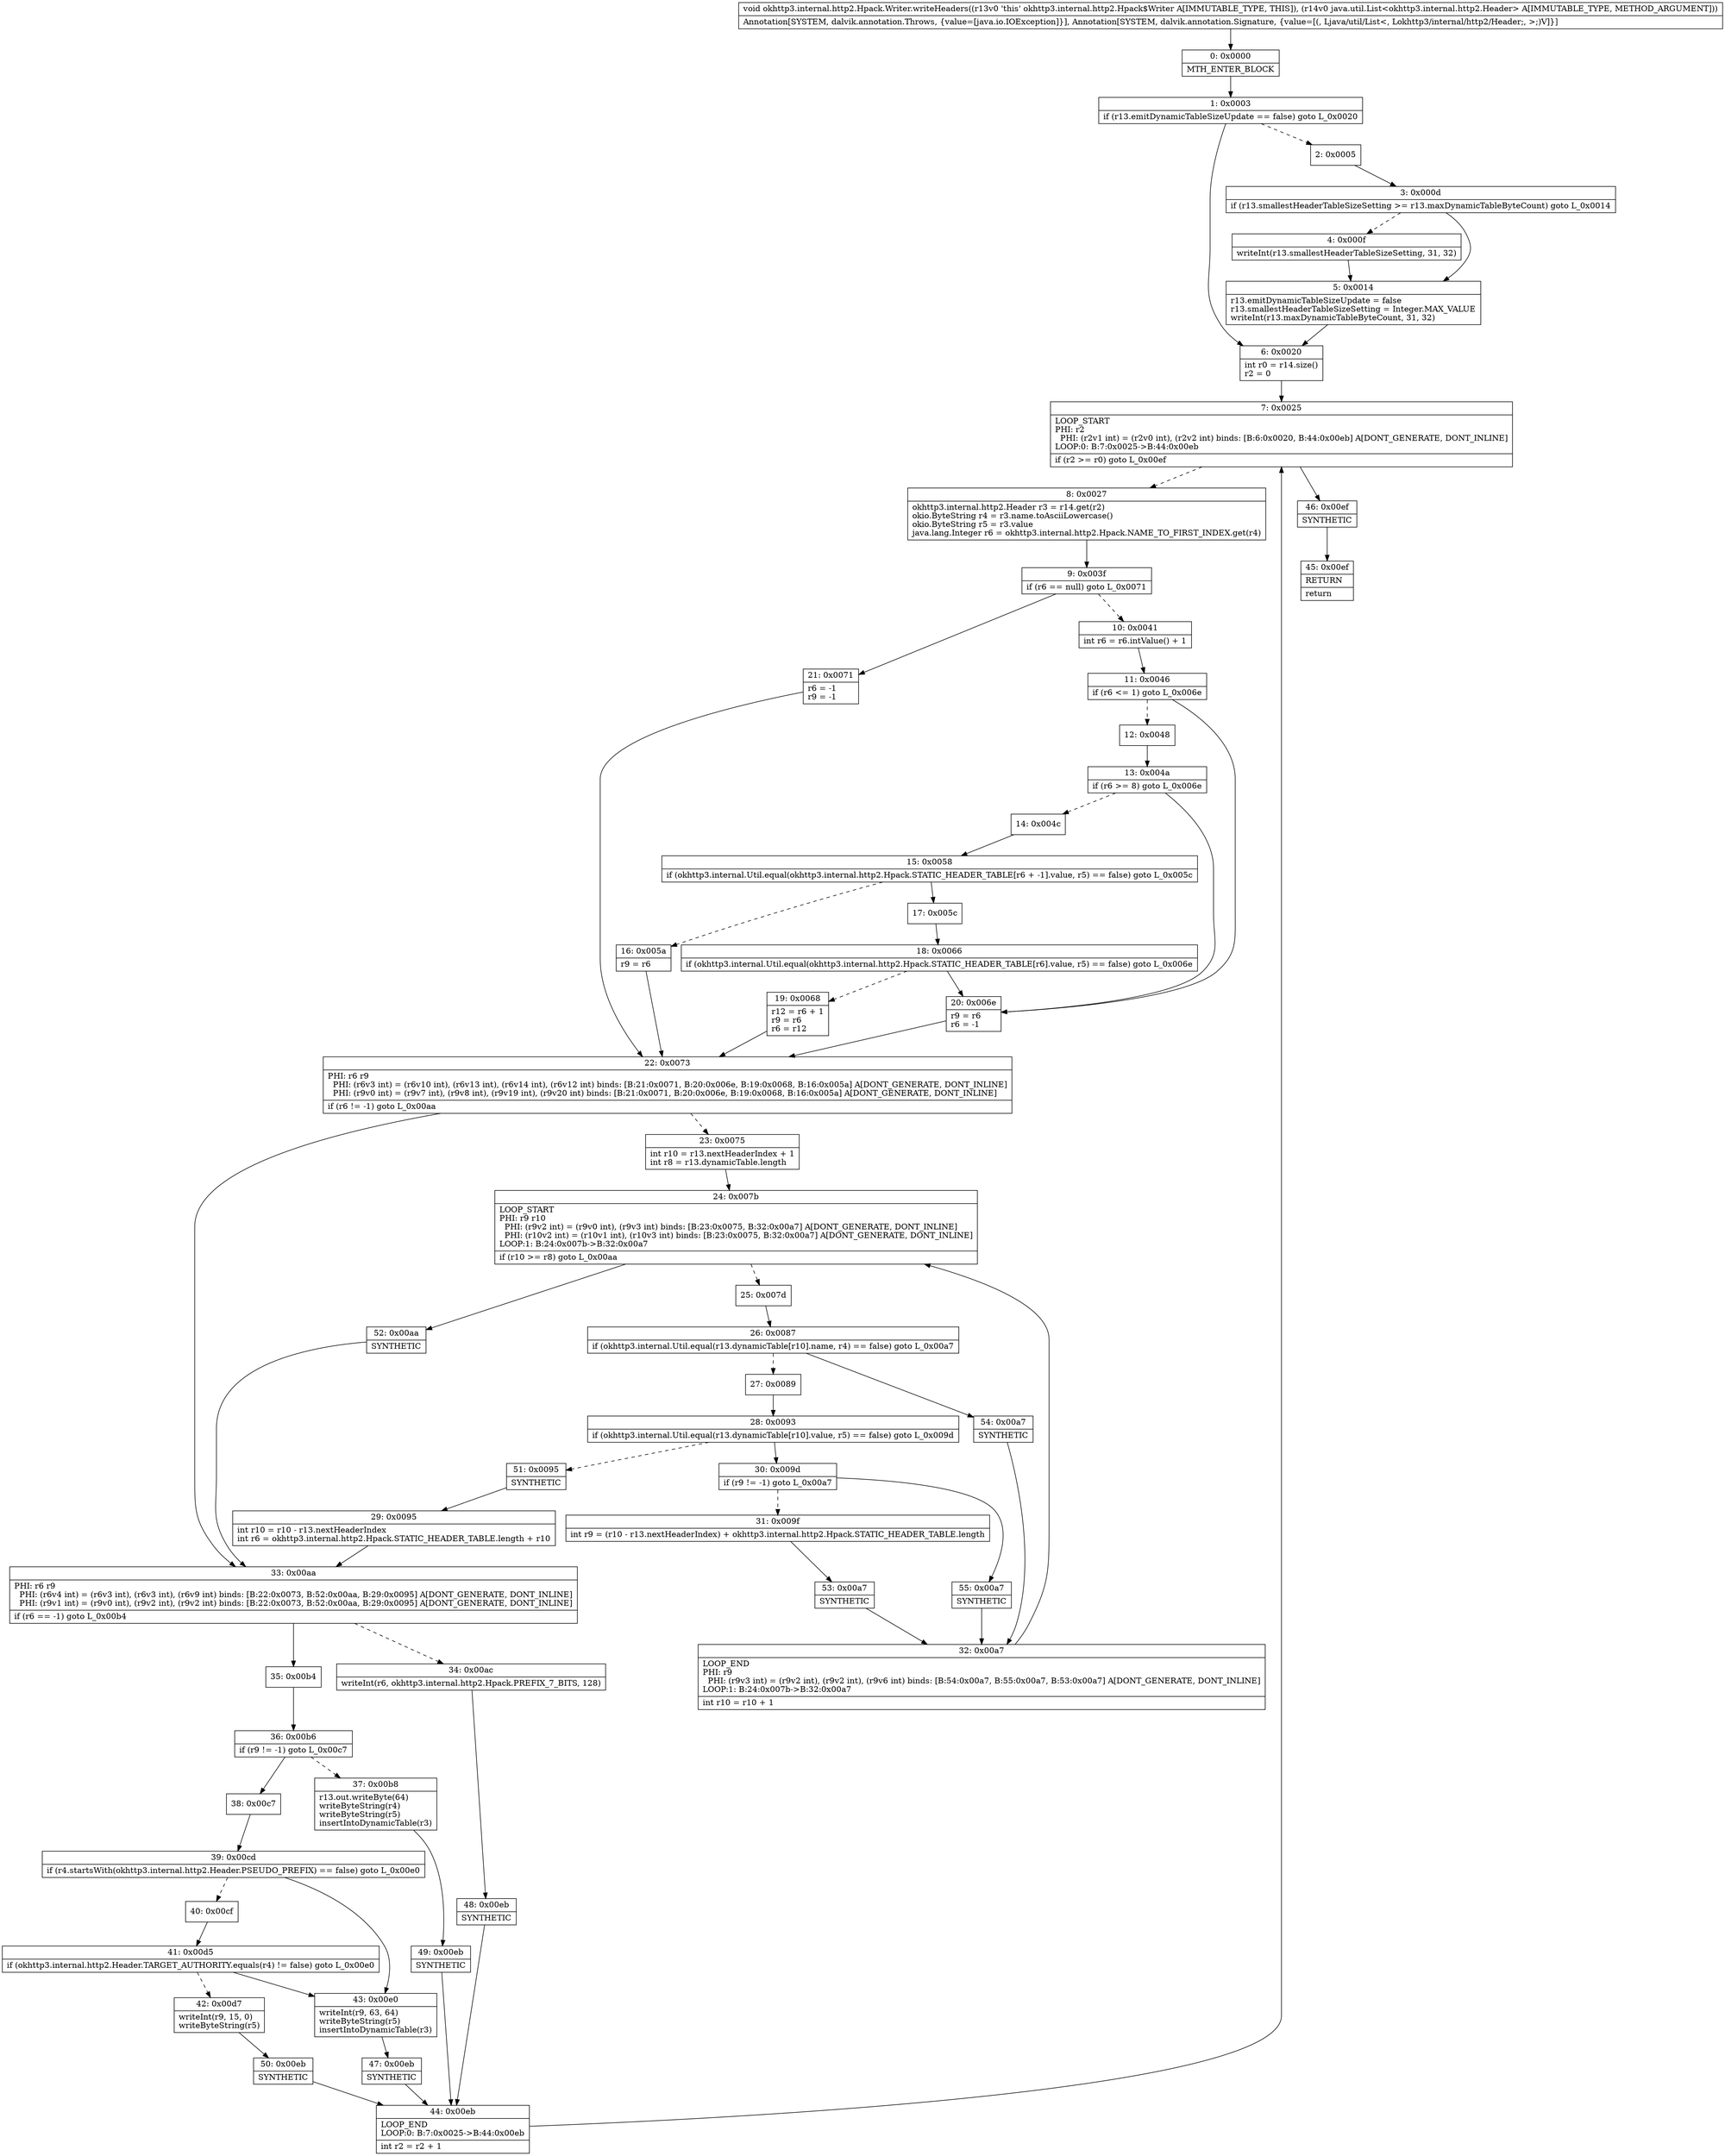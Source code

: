 digraph "CFG forokhttp3.internal.http2.Hpack.Writer.writeHeaders(Ljava\/util\/List;)V" {
Node_0 [shape=record,label="{0\:\ 0x0000|MTH_ENTER_BLOCK\l}"];
Node_1 [shape=record,label="{1\:\ 0x0003|if (r13.emitDynamicTableSizeUpdate == false) goto L_0x0020\l}"];
Node_2 [shape=record,label="{2\:\ 0x0005}"];
Node_3 [shape=record,label="{3\:\ 0x000d|if (r13.smallestHeaderTableSizeSetting \>= r13.maxDynamicTableByteCount) goto L_0x0014\l}"];
Node_4 [shape=record,label="{4\:\ 0x000f|writeInt(r13.smallestHeaderTableSizeSetting, 31, 32)\l}"];
Node_5 [shape=record,label="{5\:\ 0x0014|r13.emitDynamicTableSizeUpdate = false\lr13.smallestHeaderTableSizeSetting = Integer.MAX_VALUE\lwriteInt(r13.maxDynamicTableByteCount, 31, 32)\l}"];
Node_6 [shape=record,label="{6\:\ 0x0020|int r0 = r14.size()\lr2 = 0\l}"];
Node_7 [shape=record,label="{7\:\ 0x0025|LOOP_START\lPHI: r2 \l  PHI: (r2v1 int) = (r2v0 int), (r2v2 int) binds: [B:6:0x0020, B:44:0x00eb] A[DONT_GENERATE, DONT_INLINE]\lLOOP:0: B:7:0x0025\-\>B:44:0x00eb\l|if (r2 \>= r0) goto L_0x00ef\l}"];
Node_8 [shape=record,label="{8\:\ 0x0027|okhttp3.internal.http2.Header r3 = r14.get(r2)\lokio.ByteString r4 = r3.name.toAsciiLowercase()\lokio.ByteString r5 = r3.value\ljava.lang.Integer r6 = okhttp3.internal.http2.Hpack.NAME_TO_FIRST_INDEX.get(r4)\l}"];
Node_9 [shape=record,label="{9\:\ 0x003f|if (r6 == null) goto L_0x0071\l}"];
Node_10 [shape=record,label="{10\:\ 0x0041|int r6 = r6.intValue() + 1\l}"];
Node_11 [shape=record,label="{11\:\ 0x0046|if (r6 \<= 1) goto L_0x006e\l}"];
Node_12 [shape=record,label="{12\:\ 0x0048}"];
Node_13 [shape=record,label="{13\:\ 0x004a|if (r6 \>= 8) goto L_0x006e\l}"];
Node_14 [shape=record,label="{14\:\ 0x004c}"];
Node_15 [shape=record,label="{15\:\ 0x0058|if (okhttp3.internal.Util.equal(okhttp3.internal.http2.Hpack.STATIC_HEADER_TABLE[r6 + \-1].value, r5) == false) goto L_0x005c\l}"];
Node_16 [shape=record,label="{16\:\ 0x005a|r9 = r6\l}"];
Node_17 [shape=record,label="{17\:\ 0x005c}"];
Node_18 [shape=record,label="{18\:\ 0x0066|if (okhttp3.internal.Util.equal(okhttp3.internal.http2.Hpack.STATIC_HEADER_TABLE[r6].value, r5) == false) goto L_0x006e\l}"];
Node_19 [shape=record,label="{19\:\ 0x0068|r12 = r6 + 1\lr9 = r6\lr6 = r12\l}"];
Node_20 [shape=record,label="{20\:\ 0x006e|r9 = r6\lr6 = \-1\l}"];
Node_21 [shape=record,label="{21\:\ 0x0071|r6 = \-1\lr9 = \-1\l}"];
Node_22 [shape=record,label="{22\:\ 0x0073|PHI: r6 r9 \l  PHI: (r6v3 int) = (r6v10 int), (r6v13 int), (r6v14 int), (r6v12 int) binds: [B:21:0x0071, B:20:0x006e, B:19:0x0068, B:16:0x005a] A[DONT_GENERATE, DONT_INLINE]\l  PHI: (r9v0 int) = (r9v7 int), (r9v8 int), (r9v19 int), (r9v20 int) binds: [B:21:0x0071, B:20:0x006e, B:19:0x0068, B:16:0x005a] A[DONT_GENERATE, DONT_INLINE]\l|if (r6 != \-1) goto L_0x00aa\l}"];
Node_23 [shape=record,label="{23\:\ 0x0075|int r10 = r13.nextHeaderIndex + 1\lint r8 = r13.dynamicTable.length\l}"];
Node_24 [shape=record,label="{24\:\ 0x007b|LOOP_START\lPHI: r9 r10 \l  PHI: (r9v2 int) = (r9v0 int), (r9v3 int) binds: [B:23:0x0075, B:32:0x00a7] A[DONT_GENERATE, DONT_INLINE]\l  PHI: (r10v2 int) = (r10v1 int), (r10v3 int) binds: [B:23:0x0075, B:32:0x00a7] A[DONT_GENERATE, DONT_INLINE]\lLOOP:1: B:24:0x007b\-\>B:32:0x00a7\l|if (r10 \>= r8) goto L_0x00aa\l}"];
Node_25 [shape=record,label="{25\:\ 0x007d}"];
Node_26 [shape=record,label="{26\:\ 0x0087|if (okhttp3.internal.Util.equal(r13.dynamicTable[r10].name, r4) == false) goto L_0x00a7\l}"];
Node_27 [shape=record,label="{27\:\ 0x0089}"];
Node_28 [shape=record,label="{28\:\ 0x0093|if (okhttp3.internal.Util.equal(r13.dynamicTable[r10].value, r5) == false) goto L_0x009d\l}"];
Node_29 [shape=record,label="{29\:\ 0x0095|int r10 = r10 \- r13.nextHeaderIndex\lint r6 = okhttp3.internal.http2.Hpack.STATIC_HEADER_TABLE.length + r10\l}"];
Node_30 [shape=record,label="{30\:\ 0x009d|if (r9 != \-1) goto L_0x00a7\l}"];
Node_31 [shape=record,label="{31\:\ 0x009f|int r9 = (r10 \- r13.nextHeaderIndex) + okhttp3.internal.http2.Hpack.STATIC_HEADER_TABLE.length\l}"];
Node_32 [shape=record,label="{32\:\ 0x00a7|LOOP_END\lPHI: r9 \l  PHI: (r9v3 int) = (r9v2 int), (r9v2 int), (r9v6 int) binds: [B:54:0x00a7, B:55:0x00a7, B:53:0x00a7] A[DONT_GENERATE, DONT_INLINE]\lLOOP:1: B:24:0x007b\-\>B:32:0x00a7\l|int r10 = r10 + 1\l}"];
Node_33 [shape=record,label="{33\:\ 0x00aa|PHI: r6 r9 \l  PHI: (r6v4 int) = (r6v3 int), (r6v3 int), (r6v9 int) binds: [B:22:0x0073, B:52:0x00aa, B:29:0x0095] A[DONT_GENERATE, DONT_INLINE]\l  PHI: (r9v1 int) = (r9v0 int), (r9v2 int), (r9v2 int) binds: [B:22:0x0073, B:52:0x00aa, B:29:0x0095] A[DONT_GENERATE, DONT_INLINE]\l|if (r6 == \-1) goto L_0x00b4\l}"];
Node_34 [shape=record,label="{34\:\ 0x00ac|writeInt(r6, okhttp3.internal.http2.Hpack.PREFIX_7_BITS, 128)\l}"];
Node_35 [shape=record,label="{35\:\ 0x00b4}"];
Node_36 [shape=record,label="{36\:\ 0x00b6|if (r9 != \-1) goto L_0x00c7\l}"];
Node_37 [shape=record,label="{37\:\ 0x00b8|r13.out.writeByte(64)\lwriteByteString(r4)\lwriteByteString(r5)\linsertIntoDynamicTable(r3)\l}"];
Node_38 [shape=record,label="{38\:\ 0x00c7}"];
Node_39 [shape=record,label="{39\:\ 0x00cd|if (r4.startsWith(okhttp3.internal.http2.Header.PSEUDO_PREFIX) == false) goto L_0x00e0\l}"];
Node_40 [shape=record,label="{40\:\ 0x00cf}"];
Node_41 [shape=record,label="{41\:\ 0x00d5|if (okhttp3.internal.http2.Header.TARGET_AUTHORITY.equals(r4) != false) goto L_0x00e0\l}"];
Node_42 [shape=record,label="{42\:\ 0x00d7|writeInt(r9, 15, 0)\lwriteByteString(r5)\l}"];
Node_43 [shape=record,label="{43\:\ 0x00e0|writeInt(r9, 63, 64)\lwriteByteString(r5)\linsertIntoDynamicTable(r3)\l}"];
Node_44 [shape=record,label="{44\:\ 0x00eb|LOOP_END\lLOOP:0: B:7:0x0025\-\>B:44:0x00eb\l|int r2 = r2 + 1\l}"];
Node_45 [shape=record,label="{45\:\ 0x00ef|RETURN\l|return\l}"];
Node_46 [shape=record,label="{46\:\ 0x00ef|SYNTHETIC\l}"];
Node_47 [shape=record,label="{47\:\ 0x00eb|SYNTHETIC\l}"];
Node_48 [shape=record,label="{48\:\ 0x00eb|SYNTHETIC\l}"];
Node_49 [shape=record,label="{49\:\ 0x00eb|SYNTHETIC\l}"];
Node_50 [shape=record,label="{50\:\ 0x00eb|SYNTHETIC\l}"];
Node_51 [shape=record,label="{51\:\ 0x0095|SYNTHETIC\l}"];
Node_52 [shape=record,label="{52\:\ 0x00aa|SYNTHETIC\l}"];
Node_53 [shape=record,label="{53\:\ 0x00a7|SYNTHETIC\l}"];
Node_54 [shape=record,label="{54\:\ 0x00a7|SYNTHETIC\l}"];
Node_55 [shape=record,label="{55\:\ 0x00a7|SYNTHETIC\l}"];
MethodNode[shape=record,label="{void okhttp3.internal.http2.Hpack.Writer.writeHeaders((r13v0 'this' okhttp3.internal.http2.Hpack$Writer A[IMMUTABLE_TYPE, THIS]), (r14v0 java.util.List\<okhttp3.internal.http2.Header\> A[IMMUTABLE_TYPE, METHOD_ARGUMENT]))  | Annotation[SYSTEM, dalvik.annotation.Throws, \{value=[java.io.IOException]\}], Annotation[SYSTEM, dalvik.annotation.Signature, \{value=[(, Ljava\/util\/List\<, Lokhttp3\/internal\/http2\/Header;, \>;)V]\}]\l}"];
MethodNode -> Node_0;
Node_0 -> Node_1;
Node_1 -> Node_2[style=dashed];
Node_1 -> Node_6;
Node_2 -> Node_3;
Node_3 -> Node_4[style=dashed];
Node_3 -> Node_5;
Node_4 -> Node_5;
Node_5 -> Node_6;
Node_6 -> Node_7;
Node_7 -> Node_8[style=dashed];
Node_7 -> Node_46;
Node_8 -> Node_9;
Node_9 -> Node_10[style=dashed];
Node_9 -> Node_21;
Node_10 -> Node_11;
Node_11 -> Node_12[style=dashed];
Node_11 -> Node_20;
Node_12 -> Node_13;
Node_13 -> Node_14[style=dashed];
Node_13 -> Node_20;
Node_14 -> Node_15;
Node_15 -> Node_16[style=dashed];
Node_15 -> Node_17;
Node_16 -> Node_22;
Node_17 -> Node_18;
Node_18 -> Node_19[style=dashed];
Node_18 -> Node_20;
Node_19 -> Node_22;
Node_20 -> Node_22;
Node_21 -> Node_22;
Node_22 -> Node_23[style=dashed];
Node_22 -> Node_33;
Node_23 -> Node_24;
Node_24 -> Node_25[style=dashed];
Node_24 -> Node_52;
Node_25 -> Node_26;
Node_26 -> Node_27[style=dashed];
Node_26 -> Node_54;
Node_27 -> Node_28;
Node_28 -> Node_30;
Node_28 -> Node_51[style=dashed];
Node_29 -> Node_33;
Node_30 -> Node_31[style=dashed];
Node_30 -> Node_55;
Node_31 -> Node_53;
Node_32 -> Node_24;
Node_33 -> Node_34[style=dashed];
Node_33 -> Node_35;
Node_34 -> Node_48;
Node_35 -> Node_36;
Node_36 -> Node_37[style=dashed];
Node_36 -> Node_38;
Node_37 -> Node_49;
Node_38 -> Node_39;
Node_39 -> Node_40[style=dashed];
Node_39 -> Node_43;
Node_40 -> Node_41;
Node_41 -> Node_42[style=dashed];
Node_41 -> Node_43;
Node_42 -> Node_50;
Node_43 -> Node_47;
Node_44 -> Node_7;
Node_46 -> Node_45;
Node_47 -> Node_44;
Node_48 -> Node_44;
Node_49 -> Node_44;
Node_50 -> Node_44;
Node_51 -> Node_29;
Node_52 -> Node_33;
Node_53 -> Node_32;
Node_54 -> Node_32;
Node_55 -> Node_32;
}


